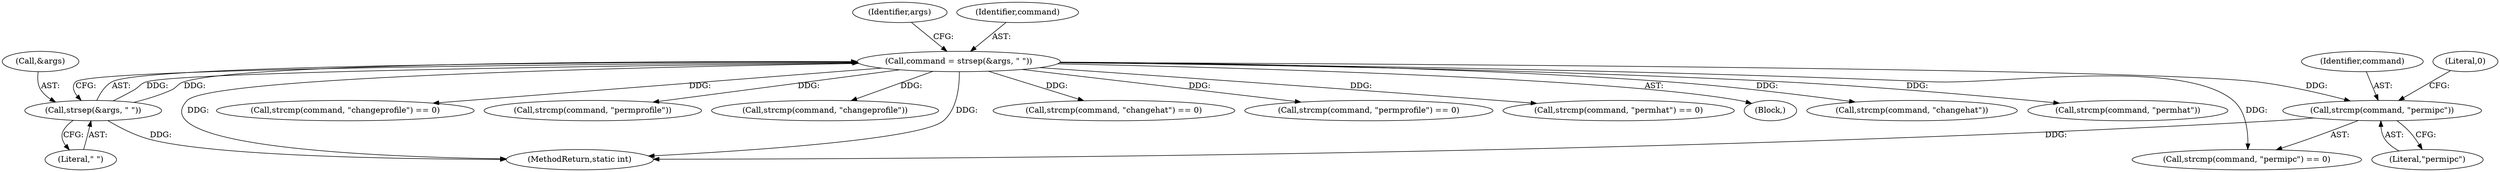 digraph "0_linux_a5b2c5b2ad5853591a6cac6134cd0f599a720865@pointer" {
"1000259" [label="(Call,strcmp(command, \"permipc\"))"];
"1000158" [label="(Call,command = strsep(&args, \" \"))"];
"1000160" [label="(Call,strsep(&args, \" \"))"];
"1000160" [label="(Call,strsep(&args, \" \"))"];
"1000166" [label="(Identifier,args)"];
"1000198" [label="(Call,strcmp(command, \"changehat\") == 0)"];
"1000261" [label="(Literal,\"permipc\")"];
"1000158" [label="(Call,command = strsep(&args, \" \"))"];
"1000243" [label="(Call,strcmp(command, \"permprofile\") == 0)"];
"1000163" [label="(Literal,\" \")"];
"1000161" [label="(Call,&args)"];
"1000213" [label="(Call,strcmp(command, \"permhat\") == 0)"];
"1000108" [label="(Block,)"];
"1000199" [label="(Call,strcmp(command, \"changehat\"))"];
"1000214" [label="(Call,strcmp(command, \"permhat\"))"];
"1000262" [label="(Literal,0)"];
"1000159" [label="(Identifier,command)"];
"1000258" [label="(Call,strcmp(command, \"permipc\") == 0)"];
"1000260" [label="(Identifier,command)"];
"1000227" [label="(Call,strcmp(command, \"changeprofile\") == 0)"];
"1000259" [label="(Call,strcmp(command, \"permipc\"))"];
"1000244" [label="(Call,strcmp(command, \"permprofile\"))"];
"1000228" [label="(Call,strcmp(command, \"changeprofile\"))"];
"1000333" [label="(MethodReturn,static int)"];
"1000259" -> "1000258"  [label="AST: "];
"1000259" -> "1000261"  [label="CFG: "];
"1000260" -> "1000259"  [label="AST: "];
"1000261" -> "1000259"  [label="AST: "];
"1000262" -> "1000259"  [label="CFG: "];
"1000259" -> "1000333"  [label="DDG: "];
"1000158" -> "1000259"  [label="DDG: "];
"1000158" -> "1000108"  [label="AST: "];
"1000158" -> "1000160"  [label="CFG: "];
"1000159" -> "1000158"  [label="AST: "];
"1000160" -> "1000158"  [label="AST: "];
"1000166" -> "1000158"  [label="CFG: "];
"1000158" -> "1000333"  [label="DDG: "];
"1000158" -> "1000333"  [label="DDG: "];
"1000160" -> "1000158"  [label="DDG: "];
"1000160" -> "1000158"  [label="DDG: "];
"1000158" -> "1000198"  [label="DDG: "];
"1000158" -> "1000199"  [label="DDG: "];
"1000158" -> "1000213"  [label="DDG: "];
"1000158" -> "1000214"  [label="DDG: "];
"1000158" -> "1000227"  [label="DDG: "];
"1000158" -> "1000228"  [label="DDG: "];
"1000158" -> "1000243"  [label="DDG: "];
"1000158" -> "1000244"  [label="DDG: "];
"1000158" -> "1000258"  [label="DDG: "];
"1000160" -> "1000163"  [label="CFG: "];
"1000161" -> "1000160"  [label="AST: "];
"1000163" -> "1000160"  [label="AST: "];
"1000160" -> "1000333"  [label="DDG: "];
}
